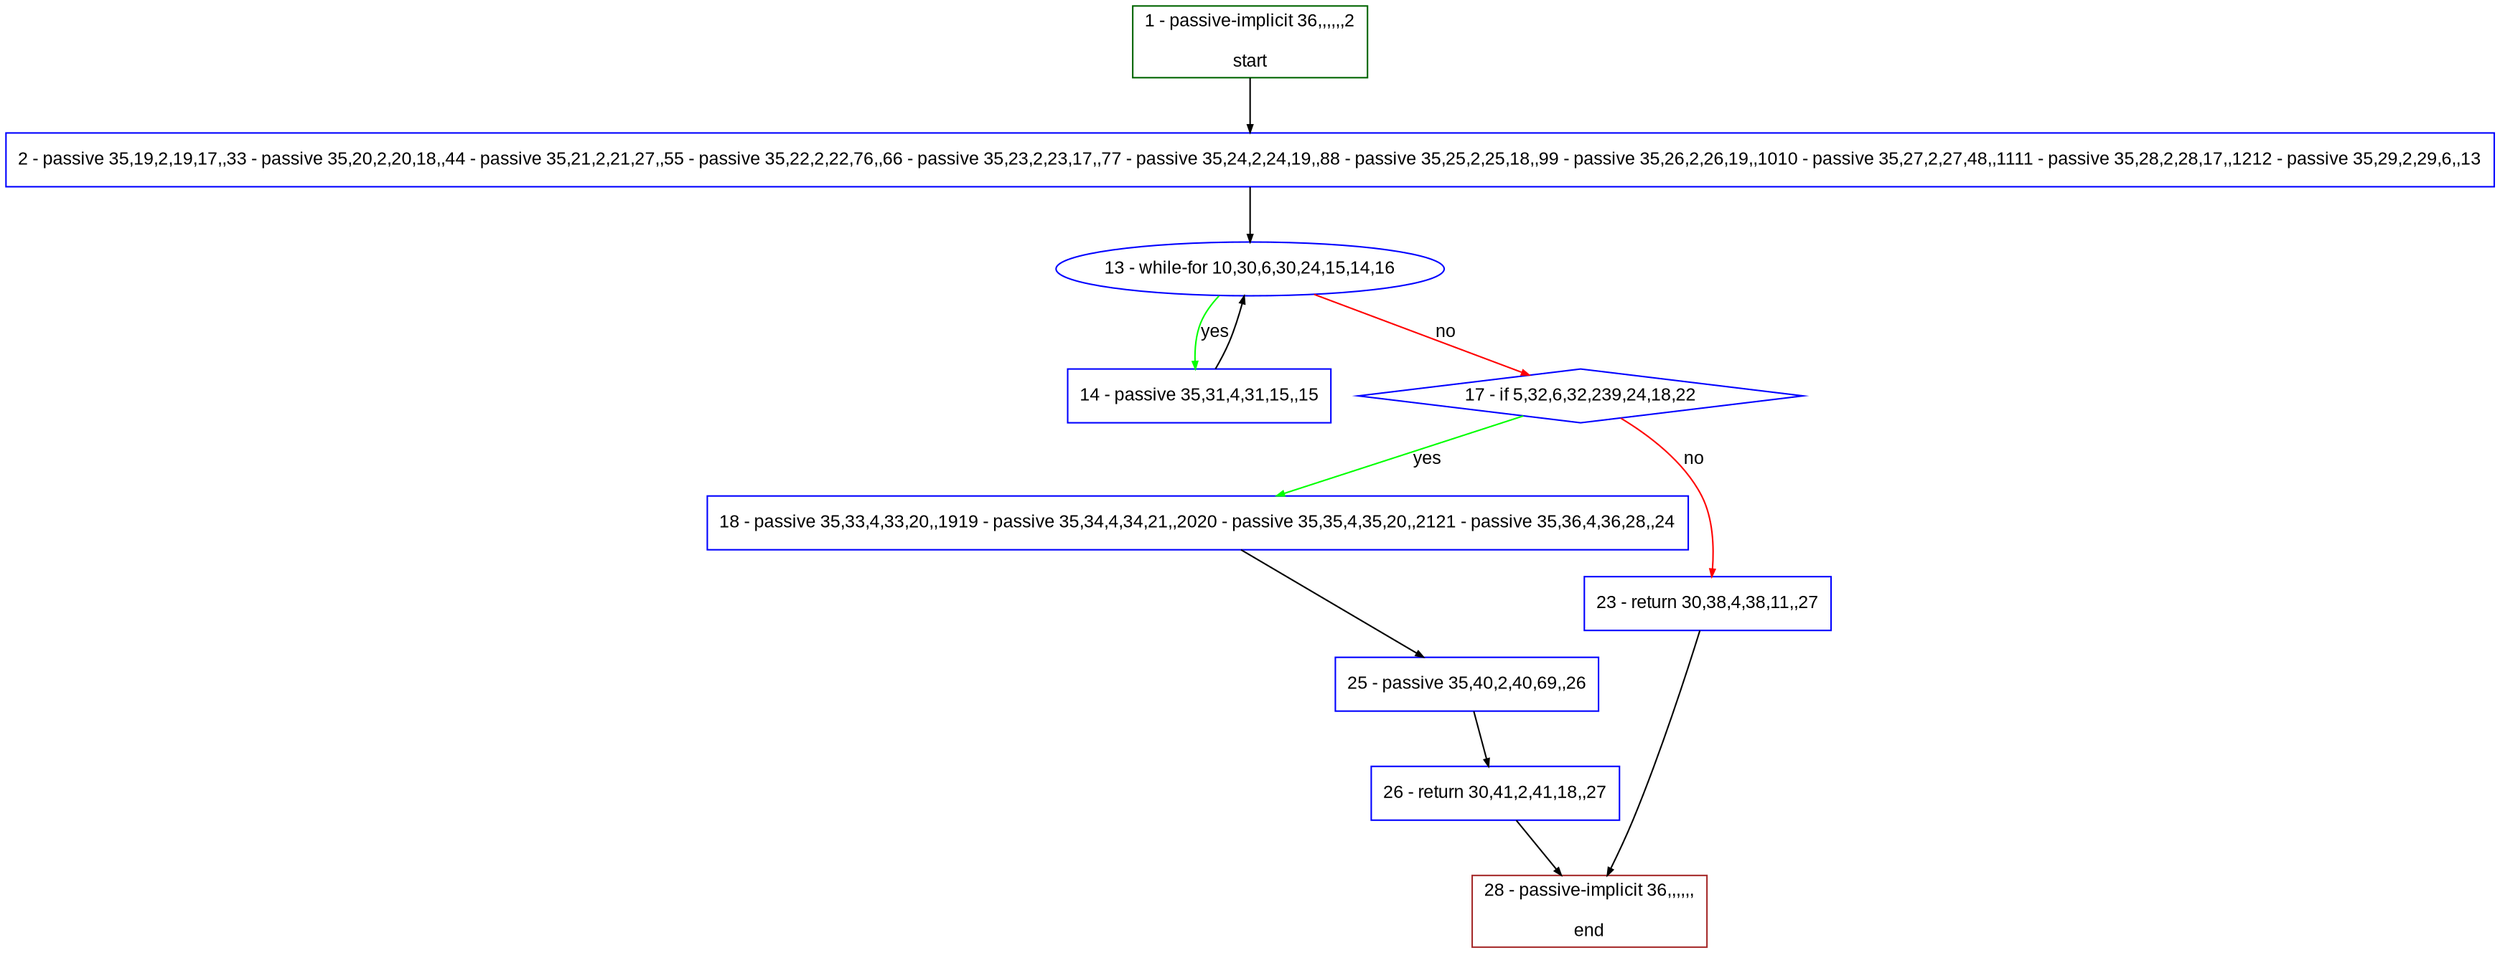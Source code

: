 digraph "" {
  graph [pack="true", label="", fontsize="12", packmode="clust", fontname="Arial", fillcolor="#FFFFCC", bgcolor="white", style="rounded,filled", compound="true"];
  node [node_initialized="no", label="", color="grey", fontsize="12", fillcolor="white", fontname="Arial", style="filled", shape="rectangle", compound="true", fixedsize="false"];
  edge [fontcolor="black", arrowhead="normal", arrowtail="none", arrowsize="0.5", ltail="", label="", color="black", fontsize="12", lhead="", fontname="Arial", dir="forward", compound="true"];
  __N1 [label="2 - passive 35,19,2,19,17,,33 - passive 35,20,2,20,18,,44 - passive 35,21,2,21,27,,55 - passive 35,22,2,22,76,,66 - passive 35,23,2,23,17,,77 - passive 35,24,2,24,19,,88 - passive 35,25,2,25,18,,99 - passive 35,26,2,26,19,,1010 - passive 35,27,2,27,48,,1111 - passive 35,28,2,28,17,,1212 - passive 35,29,2,29,6,,13", color="#0000ff", fillcolor="#ffffff", style="filled", shape="box"];
  __N2 [label="1 - passive-implicit 36,,,,,,2\n\nstart", color="#006400", fillcolor="#ffffff", style="filled", shape="box"];
  __N3 [label="13 - while-for 10,30,6,30,24,15,14,16", color="#0000ff", fillcolor="#ffffff", style="filled", shape="oval"];
  __N4 [label="14 - passive 35,31,4,31,15,,15", color="#0000ff", fillcolor="#ffffff", style="filled", shape="box"];
  __N5 [label="17 - if 5,32,6,32,239,24,18,22", color="#0000ff", fillcolor="#ffffff", style="filled", shape="diamond"];
  __N6 [label="18 - passive 35,33,4,33,20,,1919 - passive 35,34,4,34,21,,2020 - passive 35,35,4,35,20,,2121 - passive 35,36,4,36,28,,24", color="#0000ff", fillcolor="#ffffff", style="filled", shape="box"];
  __N7 [label="23 - return 30,38,4,38,11,,27", color="#0000ff", fillcolor="#ffffff", style="filled", shape="box"];
  __N8 [label="25 - passive 35,40,2,40,69,,26", color="#0000ff", fillcolor="#ffffff", style="filled", shape="box"];
  __N9 [label="28 - passive-implicit 36,,,,,,\n\nend", color="#a52a2a", fillcolor="#ffffff", style="filled", shape="box"];
  __N10 [label="26 - return 30,41,2,41,18,,27", color="#0000ff", fillcolor="#ffffff", style="filled", shape="box"];
  __N2 -> __N1 [arrowhead="normal", arrowtail="none", color="#000000", label="", dir="forward"];
  __N1 -> __N3 [arrowhead="normal", arrowtail="none", color="#000000", label="", dir="forward"];
  __N3 -> __N4 [arrowhead="normal", arrowtail="none", color="#00ff00", label="yes", dir="forward"];
  __N4 -> __N3 [arrowhead="normal", arrowtail="none", color="#000000", label="", dir="forward"];
  __N3 -> __N5 [arrowhead="normal", arrowtail="none", color="#ff0000", label="no", dir="forward"];
  __N5 -> __N6 [arrowhead="normal", arrowtail="none", color="#00ff00", label="yes", dir="forward"];
  __N5 -> __N7 [arrowhead="normal", arrowtail="none", color="#ff0000", label="no", dir="forward"];
  __N6 -> __N8 [arrowhead="normal", arrowtail="none", color="#000000", label="", dir="forward"];
  __N7 -> __N9 [arrowhead="normal", arrowtail="none", color="#000000", label="", dir="forward"];
  __N8 -> __N10 [arrowhead="normal", arrowtail="none", color="#000000", label="", dir="forward"];
  __N10 -> __N9 [arrowhead="normal", arrowtail="none", color="#000000", label="", dir="forward"];
}
